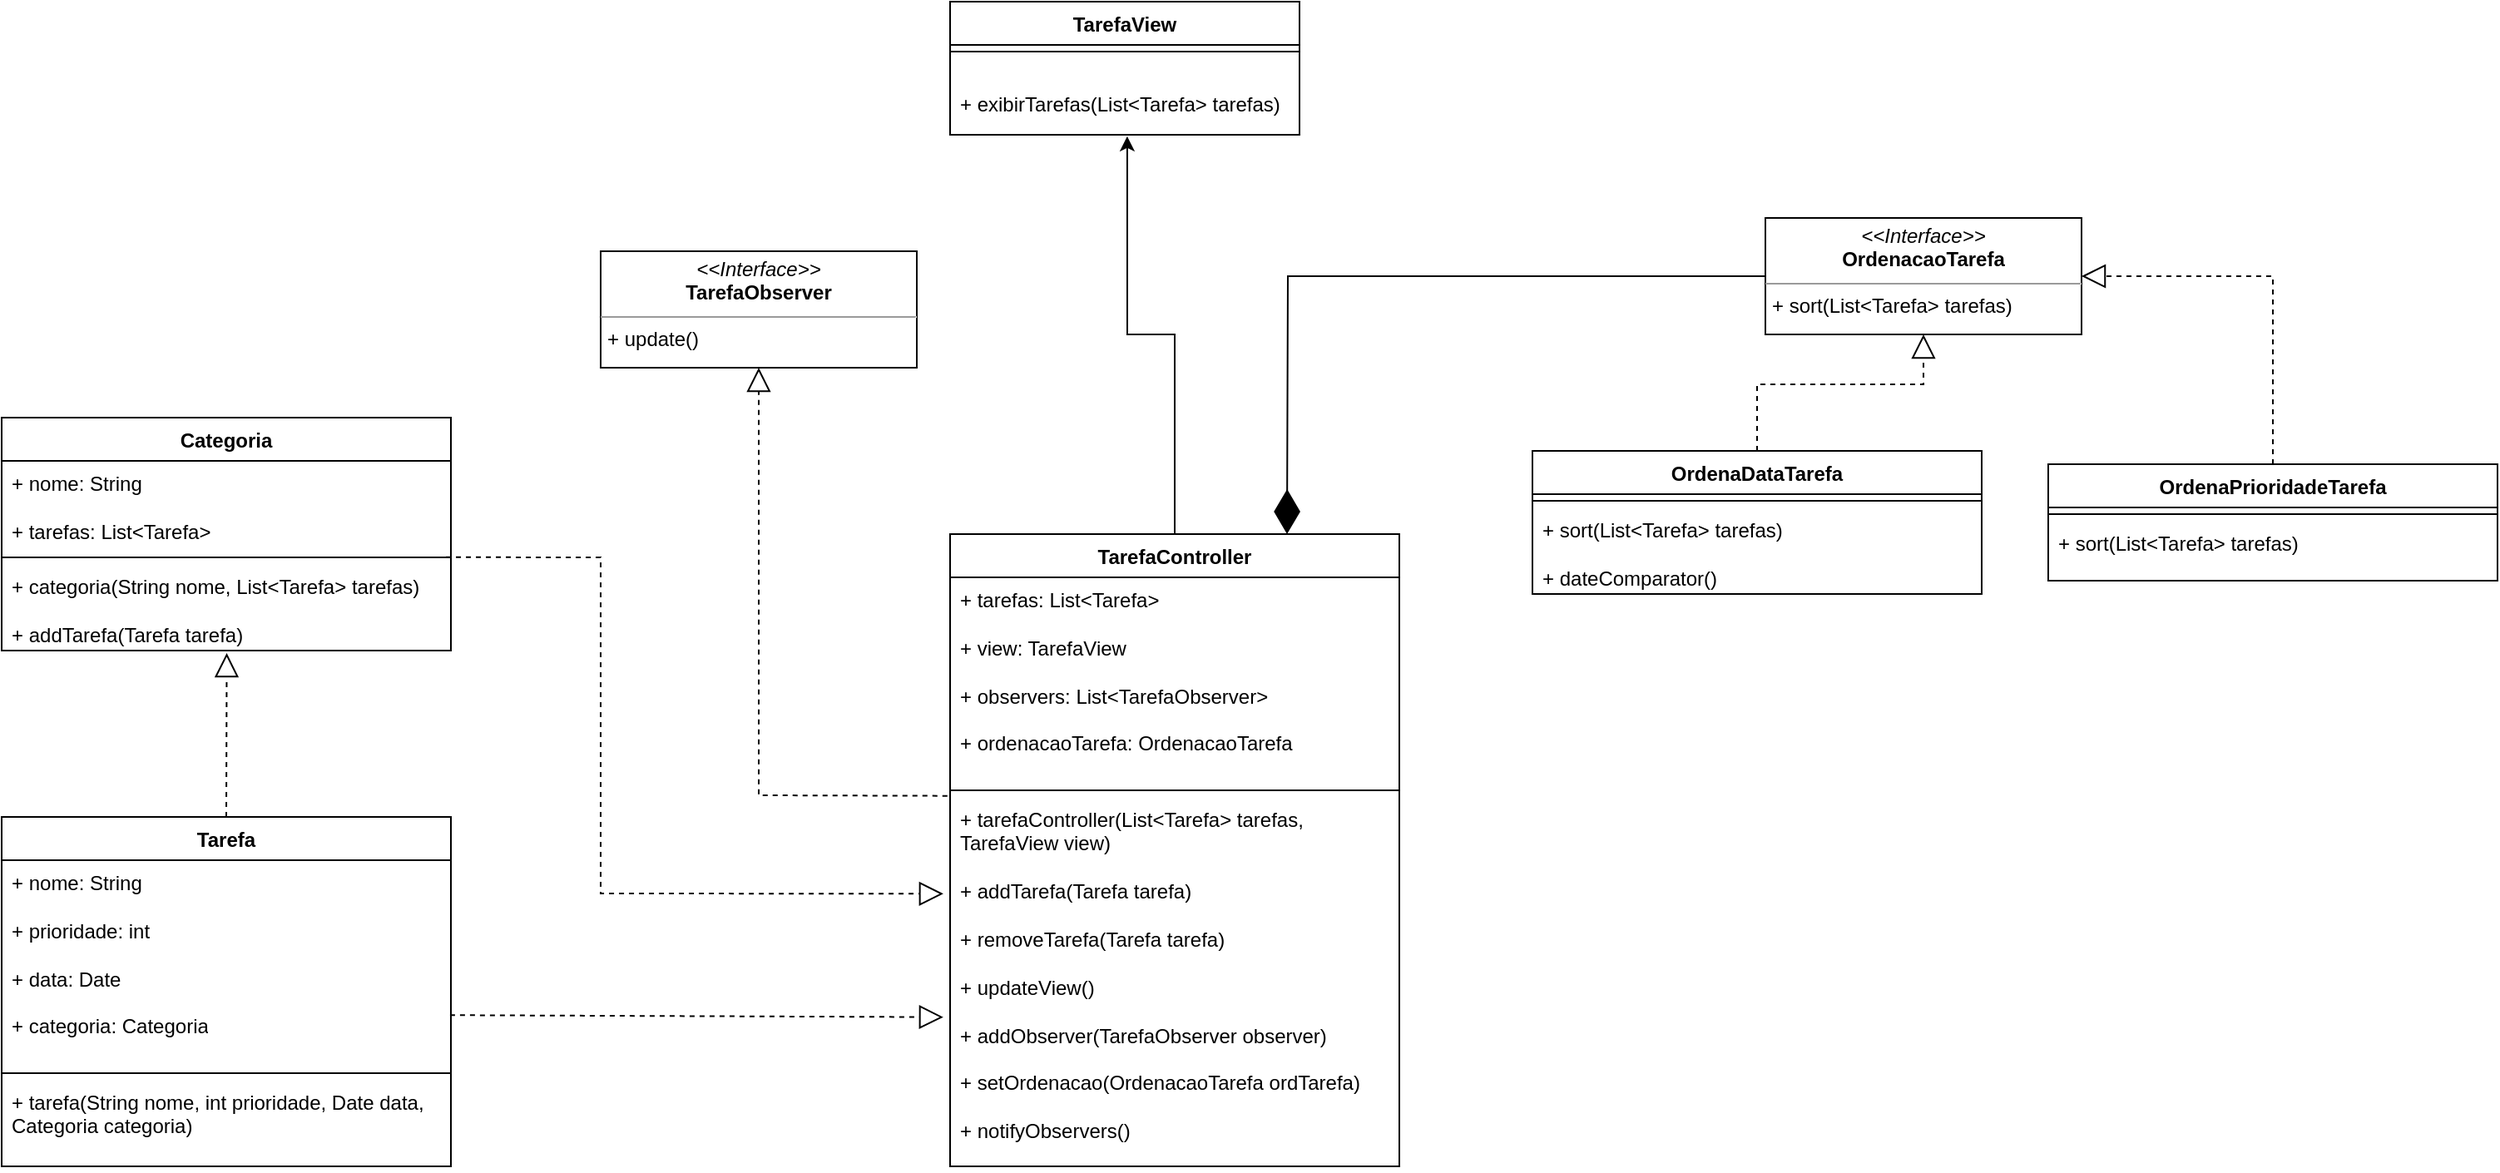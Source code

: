 <mxfile version="22.0.8" type="device">
  <diagram name="Página-1" id="ryy8EX0iXBQiyqMdmUX9">
    <mxGraphModel dx="1687" dy="882" grid="1" gridSize="10" guides="1" tooltips="1" connect="1" arrows="1" fold="1" page="1" pageScale="1" pageWidth="827" pageHeight="1169" math="0" shadow="0">
      <root>
        <mxCell id="0" />
        <mxCell id="1" parent="0" />
        <mxCell id="KO_ulKDEuLXpoR2yVx4b-1" value="Categoria" style="swimlane;fontStyle=1;align=center;verticalAlign=top;childLayout=stackLayout;horizontal=1;startSize=26;horizontalStack=0;resizeParent=1;resizeParentMax=0;resizeLast=0;collapsible=1;marginBottom=0;whiteSpace=wrap;html=1;" parent="1" vertex="1">
          <mxGeometry x="40" y="480" width="270" height="140" as="geometry" />
        </mxCell>
        <mxCell id="KO_ulKDEuLXpoR2yVx4b-2" value="+ nome: String&lt;br&gt;&lt;br&gt;+ tarefas: List&amp;lt;Tarefa&amp;gt;" style="text;strokeColor=none;fillColor=none;align=left;verticalAlign=top;spacingLeft=4;spacingRight=4;overflow=hidden;rotatable=0;points=[[0,0.5],[1,0.5]];portConstraint=eastwest;whiteSpace=wrap;html=1;" parent="KO_ulKDEuLXpoR2yVx4b-1" vertex="1">
          <mxGeometry y="26" width="270" height="54" as="geometry" />
        </mxCell>
        <mxCell id="KO_ulKDEuLXpoR2yVx4b-3" value="" style="line;strokeWidth=1;fillColor=none;align=left;verticalAlign=middle;spacingTop=-1;spacingLeft=3;spacingRight=3;rotatable=0;labelPosition=right;points=[];portConstraint=eastwest;strokeColor=inherit;" parent="KO_ulKDEuLXpoR2yVx4b-1" vertex="1">
          <mxGeometry y="80" width="270" height="8" as="geometry" />
        </mxCell>
        <mxCell id="KO_ulKDEuLXpoR2yVx4b-4" value="+ categoria(String nome, List&amp;lt;Tarefa&amp;gt; tarefas)&lt;br&gt;&lt;br&gt;+ addTarefa(Tarefa tarefa)" style="text;strokeColor=none;fillColor=none;align=left;verticalAlign=top;spacingLeft=4;spacingRight=4;overflow=hidden;rotatable=0;points=[[0,0.5],[1,0.5]];portConstraint=eastwest;whiteSpace=wrap;html=1;" parent="KO_ulKDEuLXpoR2yVx4b-1" vertex="1">
          <mxGeometry y="88" width="270" height="52" as="geometry" />
        </mxCell>
        <mxCell id="23oxVJ265cRKqnfMOttz-2" value="Tarefa" style="swimlane;fontStyle=1;align=center;verticalAlign=top;childLayout=stackLayout;horizontal=1;startSize=26;horizontalStack=0;resizeParent=1;resizeParentMax=0;resizeLast=0;collapsible=1;marginBottom=0;whiteSpace=wrap;html=1;" vertex="1" parent="1">
          <mxGeometry x="40" y="720" width="270" height="210" as="geometry" />
        </mxCell>
        <mxCell id="23oxVJ265cRKqnfMOttz-3" value="+ nome: String&lt;br&gt;&lt;br&gt;+ prioridade: int&lt;br&gt;&lt;br&gt;+ data: Date&lt;br&gt;&lt;br&gt;+ categoria: Categoria" style="text;strokeColor=none;fillColor=none;align=left;verticalAlign=top;spacingLeft=4;spacingRight=4;overflow=hidden;rotatable=0;points=[[0,0.5],[1,0.5]];portConstraint=eastwest;whiteSpace=wrap;html=1;" vertex="1" parent="23oxVJ265cRKqnfMOttz-2">
          <mxGeometry y="26" width="270" height="124" as="geometry" />
        </mxCell>
        <mxCell id="23oxVJ265cRKqnfMOttz-4" value="" style="line;strokeWidth=1;fillColor=none;align=left;verticalAlign=middle;spacingTop=-1;spacingLeft=3;spacingRight=3;rotatable=0;labelPosition=right;points=[];portConstraint=eastwest;strokeColor=inherit;" vertex="1" parent="23oxVJ265cRKqnfMOttz-2">
          <mxGeometry y="150" width="270" height="8" as="geometry" />
        </mxCell>
        <mxCell id="23oxVJ265cRKqnfMOttz-5" value="+ tarefa(String nome, int prioridade, Date data, Categoria categoria)" style="text;strokeColor=none;fillColor=none;align=left;verticalAlign=top;spacingLeft=4;spacingRight=4;overflow=hidden;rotatable=0;points=[[0,0.5],[1,0.5]];portConstraint=eastwest;whiteSpace=wrap;html=1;" vertex="1" parent="23oxVJ265cRKqnfMOttz-2">
          <mxGeometry y="158" width="270" height="52" as="geometry" />
        </mxCell>
        <mxCell id="23oxVJ265cRKqnfMOttz-6" value="TarefaView" style="swimlane;fontStyle=1;align=center;verticalAlign=top;childLayout=stackLayout;horizontal=1;startSize=26;horizontalStack=0;resizeParent=1;resizeParentMax=0;resizeLast=0;collapsible=1;marginBottom=0;whiteSpace=wrap;html=1;" vertex="1" parent="1">
          <mxGeometry x="610" y="230" width="210" height="80" as="geometry" />
        </mxCell>
        <mxCell id="23oxVJ265cRKqnfMOttz-8" value="" style="line;strokeWidth=1;fillColor=none;align=left;verticalAlign=middle;spacingTop=-1;spacingLeft=3;spacingRight=3;rotatable=0;labelPosition=right;points=[];portConstraint=eastwest;strokeColor=inherit;" vertex="1" parent="23oxVJ265cRKqnfMOttz-6">
          <mxGeometry y="26" width="210" height="8" as="geometry" />
        </mxCell>
        <mxCell id="23oxVJ265cRKqnfMOttz-9" value="&lt;br&gt;+ exibirTarefas(List&amp;lt;Tarefa&amp;gt; tarefas)" style="text;strokeColor=none;fillColor=none;align=left;verticalAlign=top;spacingLeft=4;spacingRight=4;overflow=hidden;rotatable=0;points=[[0,0.5],[1,0.5]];portConstraint=eastwest;whiteSpace=wrap;html=1;" vertex="1" parent="23oxVJ265cRKqnfMOttz-6">
          <mxGeometry y="34" width="210" height="46" as="geometry" />
        </mxCell>
        <mxCell id="23oxVJ265cRKqnfMOttz-10" value="&lt;p style=&quot;margin:0px;margin-top:4px;text-align:center;&quot;&gt;&lt;i&gt;&amp;lt;&amp;lt;Interface&amp;gt;&amp;gt;&lt;/i&gt;&lt;br&gt;&lt;b&gt;TarefaObserver&lt;/b&gt;&lt;/p&gt;&lt;hr size=&quot;1&quot;&gt;&lt;p style=&quot;margin:0px;margin-left:4px;&quot;&gt;+ update()&lt;/p&gt;" style="verticalAlign=top;align=left;overflow=fill;fontSize=12;fontFamily=Helvetica;html=1;whiteSpace=wrap;" vertex="1" parent="1">
          <mxGeometry x="400" y="380" width="190" height="70" as="geometry" />
        </mxCell>
        <mxCell id="23oxVJ265cRKqnfMOttz-12" value="OrdenaDataTarefa" style="swimlane;fontStyle=1;align=center;verticalAlign=top;childLayout=stackLayout;horizontal=1;startSize=26;horizontalStack=0;resizeParent=1;resizeParentMax=0;resizeLast=0;collapsible=1;marginBottom=0;whiteSpace=wrap;html=1;" vertex="1" parent="1">
          <mxGeometry x="960" y="500" width="270" height="86" as="geometry" />
        </mxCell>
        <mxCell id="23oxVJ265cRKqnfMOttz-14" value="" style="line;strokeWidth=1;fillColor=none;align=left;verticalAlign=middle;spacingTop=-1;spacingLeft=3;spacingRight=3;rotatable=0;labelPosition=right;points=[];portConstraint=eastwest;strokeColor=inherit;" vertex="1" parent="23oxVJ265cRKqnfMOttz-12">
          <mxGeometry y="26" width="270" height="8" as="geometry" />
        </mxCell>
        <mxCell id="23oxVJ265cRKqnfMOttz-15" value="+ sort(List&amp;lt;Tarefa&amp;gt; tarefas)&lt;br&gt;&lt;br&gt;+ dateComparator()" style="text;strokeColor=none;fillColor=none;align=left;verticalAlign=top;spacingLeft=4;spacingRight=4;overflow=hidden;rotatable=0;points=[[0,0.5],[1,0.5]];portConstraint=eastwest;whiteSpace=wrap;html=1;" vertex="1" parent="23oxVJ265cRKqnfMOttz-12">
          <mxGeometry y="34" width="270" height="52" as="geometry" />
        </mxCell>
        <mxCell id="23oxVJ265cRKqnfMOttz-16" value="&lt;p style=&quot;margin:0px;margin-top:4px;text-align:center;&quot;&gt;&lt;i&gt;&amp;lt;&amp;lt;Interface&amp;gt;&amp;gt;&lt;/i&gt;&lt;br&gt;&lt;b&gt;OrdenacaoTarefa&lt;/b&gt;&lt;/p&gt;&lt;hr size=&quot;1&quot;&gt;&lt;p style=&quot;margin:0px;margin-left:4px;&quot;&gt;+ sort(List&amp;lt;Tarefa&amp;gt; tarefas)&lt;/p&gt;" style="verticalAlign=top;align=left;overflow=fill;fontSize=12;fontFamily=Helvetica;html=1;whiteSpace=wrap;" vertex="1" parent="1">
          <mxGeometry x="1100" y="360" width="190" height="70" as="geometry" />
        </mxCell>
        <mxCell id="23oxVJ265cRKqnfMOttz-17" value="OrdenaPrioridadeTarefa" style="swimlane;fontStyle=1;align=center;verticalAlign=top;childLayout=stackLayout;horizontal=1;startSize=26;horizontalStack=0;resizeParent=1;resizeParentMax=0;resizeLast=0;collapsible=1;marginBottom=0;whiteSpace=wrap;html=1;" vertex="1" parent="1">
          <mxGeometry x="1270" y="508" width="270" height="70" as="geometry" />
        </mxCell>
        <mxCell id="23oxVJ265cRKqnfMOttz-18" value="" style="line;strokeWidth=1;fillColor=none;align=left;verticalAlign=middle;spacingTop=-1;spacingLeft=3;spacingRight=3;rotatable=0;labelPosition=right;points=[];portConstraint=eastwest;strokeColor=inherit;" vertex="1" parent="23oxVJ265cRKqnfMOttz-17">
          <mxGeometry y="26" width="270" height="8" as="geometry" />
        </mxCell>
        <mxCell id="23oxVJ265cRKqnfMOttz-19" value="+ sort(List&amp;lt;Tarefa&amp;gt; tarefas)" style="text;strokeColor=none;fillColor=none;align=left;verticalAlign=top;spacingLeft=4;spacingRight=4;overflow=hidden;rotatable=0;points=[[0,0.5],[1,0.5]];portConstraint=eastwest;whiteSpace=wrap;html=1;" vertex="1" parent="23oxVJ265cRKqnfMOttz-17">
          <mxGeometry y="34" width="270" height="36" as="geometry" />
        </mxCell>
        <mxCell id="23oxVJ265cRKqnfMOttz-20" value="TarefaController" style="swimlane;fontStyle=1;align=center;verticalAlign=top;childLayout=stackLayout;horizontal=1;startSize=26;horizontalStack=0;resizeParent=1;resizeParentMax=0;resizeLast=0;collapsible=1;marginBottom=0;whiteSpace=wrap;html=1;" vertex="1" parent="1">
          <mxGeometry x="610" y="550" width="270" height="380" as="geometry" />
        </mxCell>
        <mxCell id="23oxVJ265cRKqnfMOttz-21" value="+ tarefas: List&amp;lt;Tarefa&amp;gt;&lt;br&gt;&lt;br&gt;+ view: TarefaView&lt;br&gt;&lt;br&gt;+ observers: List&amp;lt;TarefaObserver&amp;gt;&lt;br&gt;&lt;br&gt;+ ordenacaoTarefa: OrdenacaoTarefa" style="text;strokeColor=none;fillColor=none;align=left;verticalAlign=top;spacingLeft=4;spacingRight=4;overflow=hidden;rotatable=0;points=[[0,0.5],[1,0.5]];portConstraint=eastwest;whiteSpace=wrap;html=1;" vertex="1" parent="23oxVJ265cRKqnfMOttz-20">
          <mxGeometry y="26" width="270" height="124" as="geometry" />
        </mxCell>
        <mxCell id="23oxVJ265cRKqnfMOttz-22" value="" style="line;strokeWidth=1;fillColor=none;align=left;verticalAlign=middle;spacingTop=-1;spacingLeft=3;spacingRight=3;rotatable=0;labelPosition=right;points=[];portConstraint=eastwest;strokeColor=inherit;" vertex="1" parent="23oxVJ265cRKqnfMOttz-20">
          <mxGeometry y="150" width="270" height="8" as="geometry" />
        </mxCell>
        <mxCell id="23oxVJ265cRKqnfMOttz-23" value="+ tarefaController(List&amp;lt;Tarefa&amp;gt; tarefas, TarefaView view)&lt;br&gt;&lt;br&gt;+ addTarefa(Tarefa tarefa)&lt;br&gt;&lt;br&gt;+ removeTarefa(Tarefa tarefa)&lt;br&gt;&lt;br&gt;+ updateView()&lt;br&gt;&lt;br&gt;+ addObserver(TarefaObserver observer)&lt;br&gt;&lt;br&gt;+ setOrdenacao(OrdenacaoTarefa ordTarefa)&lt;br&gt;&lt;br&gt;+ notifyObservers()" style="text;strokeColor=none;fillColor=none;align=left;verticalAlign=top;spacingLeft=4;spacingRight=4;overflow=hidden;rotatable=0;points=[[0,0.5],[1,0.5]];portConstraint=eastwest;whiteSpace=wrap;html=1;" vertex="1" parent="23oxVJ265cRKqnfMOttz-20">
          <mxGeometry y="158" width="270" height="222" as="geometry" />
        </mxCell>
        <mxCell id="23oxVJ265cRKqnfMOttz-24" value="" style="endArrow=diamondThin;endFill=1;endSize=24;html=1;rounded=0;entryX=0.75;entryY=0;entryDx=0;entryDy=0;exitX=0;exitY=0.5;exitDx=0;exitDy=0;" edge="1" parent="1" source="23oxVJ265cRKqnfMOttz-16" target="23oxVJ265cRKqnfMOttz-20">
          <mxGeometry width="160" relative="1" as="geometry">
            <mxPoint x="870" y="414.41" as="sourcePoint" />
            <mxPoint x="1030" y="414.41" as="targetPoint" />
            <Array as="points">
              <mxPoint x="813" y="395" />
            </Array>
          </mxGeometry>
        </mxCell>
        <mxCell id="23oxVJ265cRKqnfMOttz-25" value="" style="endArrow=block;dashed=1;endFill=0;endSize=12;html=1;rounded=0;entryX=0.5;entryY=1;entryDx=0;entryDy=0;exitX=0.5;exitY=0;exitDx=0;exitDy=0;" edge="1" parent="1" source="23oxVJ265cRKqnfMOttz-12" target="23oxVJ265cRKqnfMOttz-16">
          <mxGeometry width="160" relative="1" as="geometry">
            <mxPoint x="1220" y="440" as="sourcePoint" />
            <mxPoint x="1440" y="430" as="targetPoint" />
            <Array as="points">
              <mxPoint x="1095" y="460" />
              <mxPoint x="1195" y="460" />
            </Array>
          </mxGeometry>
        </mxCell>
        <mxCell id="23oxVJ265cRKqnfMOttz-26" value="" style="endArrow=block;dashed=1;endFill=0;endSize=12;html=1;rounded=0;entryX=1;entryY=0.5;entryDx=0;entryDy=0;exitX=0.5;exitY=0;exitDx=0;exitDy=0;" edge="1" parent="1" source="23oxVJ265cRKqnfMOttz-17" target="23oxVJ265cRKqnfMOttz-16">
          <mxGeometry width="160" relative="1" as="geometry">
            <mxPoint x="1400" y="490" as="sourcePoint" />
            <mxPoint x="1463" y="420" as="targetPoint" />
            <Array as="points">
              <mxPoint x="1405" y="395" />
            </Array>
          </mxGeometry>
        </mxCell>
        <mxCell id="23oxVJ265cRKqnfMOttz-27" value="" style="endArrow=block;dashed=1;endFill=0;endSize=12;html=1;rounded=0;entryX=0.5;entryY=1;entryDx=0;entryDy=0;exitX=-0.006;exitY=-0.003;exitDx=0;exitDy=0;exitPerimeter=0;" edge="1" parent="1" source="23oxVJ265cRKqnfMOttz-23" target="23oxVJ265cRKqnfMOttz-10">
          <mxGeometry width="160" relative="1" as="geometry">
            <mxPoint x="495" y="750" as="sourcePoint" />
            <mxPoint x="890" y="550" as="targetPoint" />
            <Array as="points">
              <mxPoint x="495" y="707" />
            </Array>
          </mxGeometry>
        </mxCell>
        <mxCell id="23oxVJ265cRKqnfMOttz-29" style="edgeStyle=orthogonalEdgeStyle;rounded=0;orthogonalLoop=1;jettySize=auto;html=1;exitX=0.5;exitY=0;exitDx=0;exitDy=0;entryX=0.507;entryY=1.02;entryDx=0;entryDy=0;entryPerimeter=0;" edge="1" parent="1" source="23oxVJ265cRKqnfMOttz-20" target="23oxVJ265cRKqnfMOttz-9">
          <mxGeometry relative="1" as="geometry" />
        </mxCell>
        <mxCell id="23oxVJ265cRKqnfMOttz-30" value="" style="endArrow=block;dashed=1;endFill=0;endSize=12;html=1;rounded=0;entryX=0.501;entryY=1.029;entryDx=0;entryDy=0;entryPerimeter=0;exitX=0.5;exitY=0;exitDx=0;exitDy=0;" edge="1" parent="1" source="23oxVJ265cRKqnfMOttz-2" target="KO_ulKDEuLXpoR2yVx4b-4">
          <mxGeometry width="160" relative="1" as="geometry">
            <mxPoint x="80" y="680" as="sourcePoint" />
            <mxPoint x="240" y="680" as="targetPoint" />
          </mxGeometry>
        </mxCell>
        <mxCell id="23oxVJ265cRKqnfMOttz-31" value="" style="endArrow=block;dashed=1;endFill=0;endSize=12;html=1;rounded=0;entryX=-0.015;entryY=0.262;entryDx=0;entryDy=0;entryPerimeter=0;exitX=0.989;exitY=-0.079;exitDx=0;exitDy=0;exitPerimeter=0;" edge="1" parent="1" source="KO_ulKDEuLXpoR2yVx4b-4" target="23oxVJ265cRKqnfMOttz-23">
          <mxGeometry width="160" relative="1" as="geometry">
            <mxPoint x="410" y="800" as="sourcePoint" />
            <mxPoint x="570" y="800" as="targetPoint" />
            <Array as="points">
              <mxPoint x="400" y="564" />
              <mxPoint x="400" y="766" />
            </Array>
          </mxGeometry>
        </mxCell>
        <mxCell id="23oxVJ265cRKqnfMOttz-32" value="" style="endArrow=block;dashed=1;endFill=0;endSize=12;html=1;rounded=0;exitX=0.998;exitY=0.751;exitDx=0;exitDy=0;exitPerimeter=0;entryX=-0.015;entryY=0.596;entryDx=0;entryDy=0;entryPerimeter=0;" edge="1" parent="1" source="23oxVJ265cRKqnfMOttz-3" target="23oxVJ265cRKqnfMOttz-23">
          <mxGeometry width="160" relative="1" as="geometry">
            <mxPoint x="350" y="840" as="sourcePoint" />
            <mxPoint x="468.24" y="840" as="targetPoint" />
          </mxGeometry>
        </mxCell>
      </root>
    </mxGraphModel>
  </diagram>
</mxfile>
